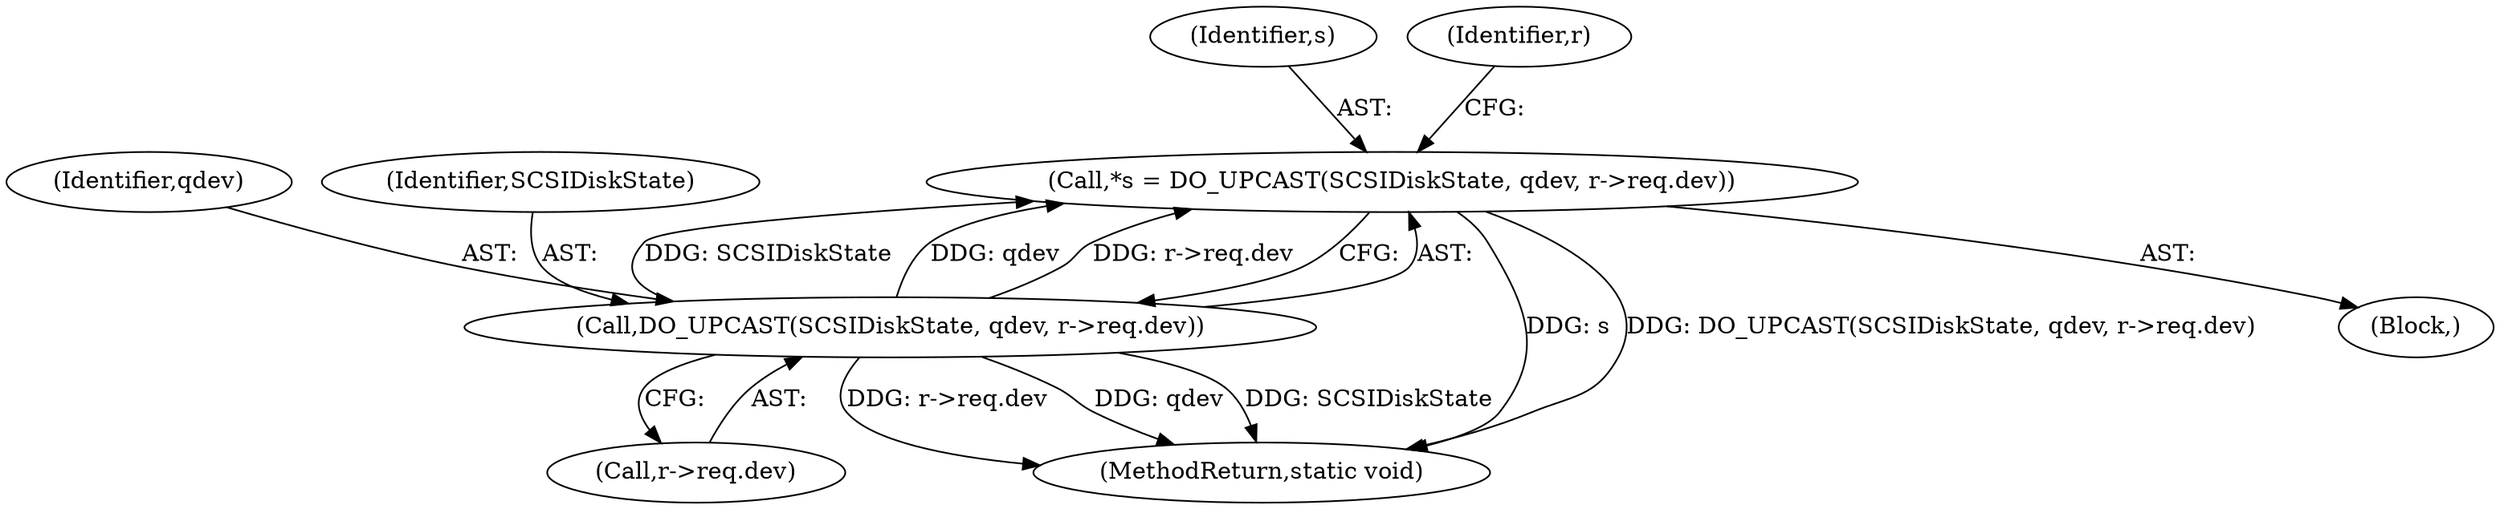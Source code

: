 digraph "0_qemu_103b40f51e4012b3b0ad20f615562a1806d7f49a@pointer" {
"1000111" [label="(Call,*s = DO_UPCAST(SCSIDiskState, qdev, r->req.dev))"];
"1000113" [label="(Call,DO_UPCAST(SCSIDiskState, qdev, r->req.dev))"];
"1000198" [label="(MethodReturn,static void)"];
"1000115" [label="(Identifier,qdev)"];
"1000103" [label="(Block,)"];
"1000112" [label="(Identifier,s)"];
"1000116" [label="(Call,r->req.dev)"];
"1000126" [label="(Identifier,r)"];
"1000114" [label="(Identifier,SCSIDiskState)"];
"1000111" [label="(Call,*s = DO_UPCAST(SCSIDiskState, qdev, r->req.dev))"];
"1000113" [label="(Call,DO_UPCAST(SCSIDiskState, qdev, r->req.dev))"];
"1000111" -> "1000103"  [label="AST: "];
"1000111" -> "1000113"  [label="CFG: "];
"1000112" -> "1000111"  [label="AST: "];
"1000113" -> "1000111"  [label="AST: "];
"1000126" -> "1000111"  [label="CFG: "];
"1000111" -> "1000198"  [label="DDG: s"];
"1000111" -> "1000198"  [label="DDG: DO_UPCAST(SCSIDiskState, qdev, r->req.dev)"];
"1000113" -> "1000111"  [label="DDG: SCSIDiskState"];
"1000113" -> "1000111"  [label="DDG: qdev"];
"1000113" -> "1000111"  [label="DDG: r->req.dev"];
"1000113" -> "1000116"  [label="CFG: "];
"1000114" -> "1000113"  [label="AST: "];
"1000115" -> "1000113"  [label="AST: "];
"1000116" -> "1000113"  [label="AST: "];
"1000113" -> "1000198"  [label="DDG: qdev"];
"1000113" -> "1000198"  [label="DDG: SCSIDiskState"];
"1000113" -> "1000198"  [label="DDG: r->req.dev"];
}
